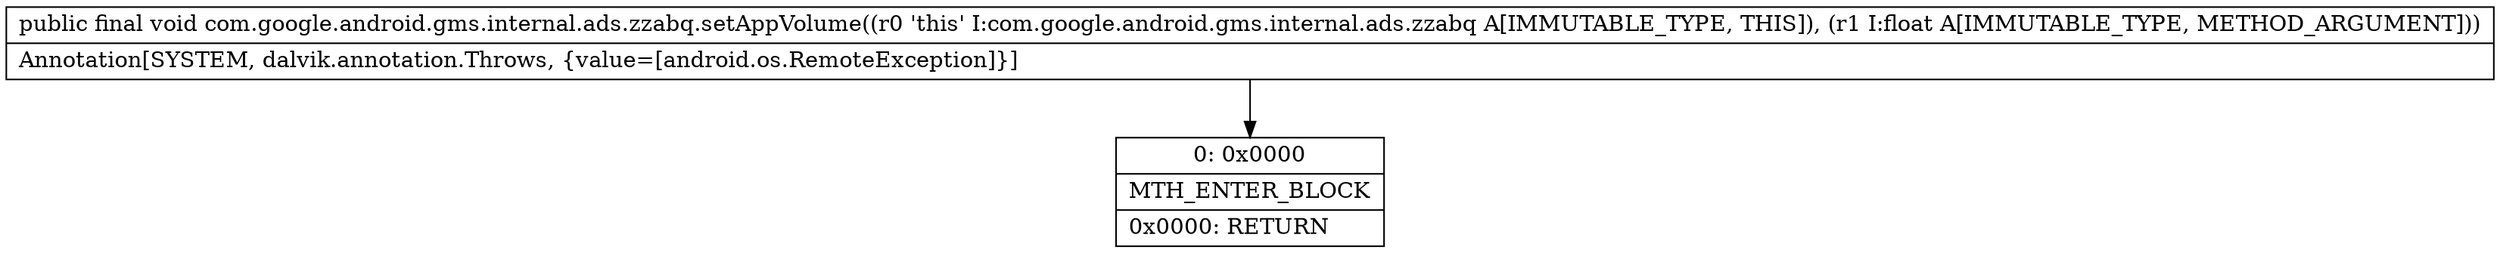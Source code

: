 digraph "CFG forcom.google.android.gms.internal.ads.zzabq.setAppVolume(F)V" {
Node_0 [shape=record,label="{0\:\ 0x0000|MTH_ENTER_BLOCK\l|0x0000: RETURN   \l}"];
MethodNode[shape=record,label="{public final void com.google.android.gms.internal.ads.zzabq.setAppVolume((r0 'this' I:com.google.android.gms.internal.ads.zzabq A[IMMUTABLE_TYPE, THIS]), (r1 I:float A[IMMUTABLE_TYPE, METHOD_ARGUMENT]))  | Annotation[SYSTEM, dalvik.annotation.Throws, \{value=[android.os.RemoteException]\}]\l}"];
MethodNode -> Node_0;
}

